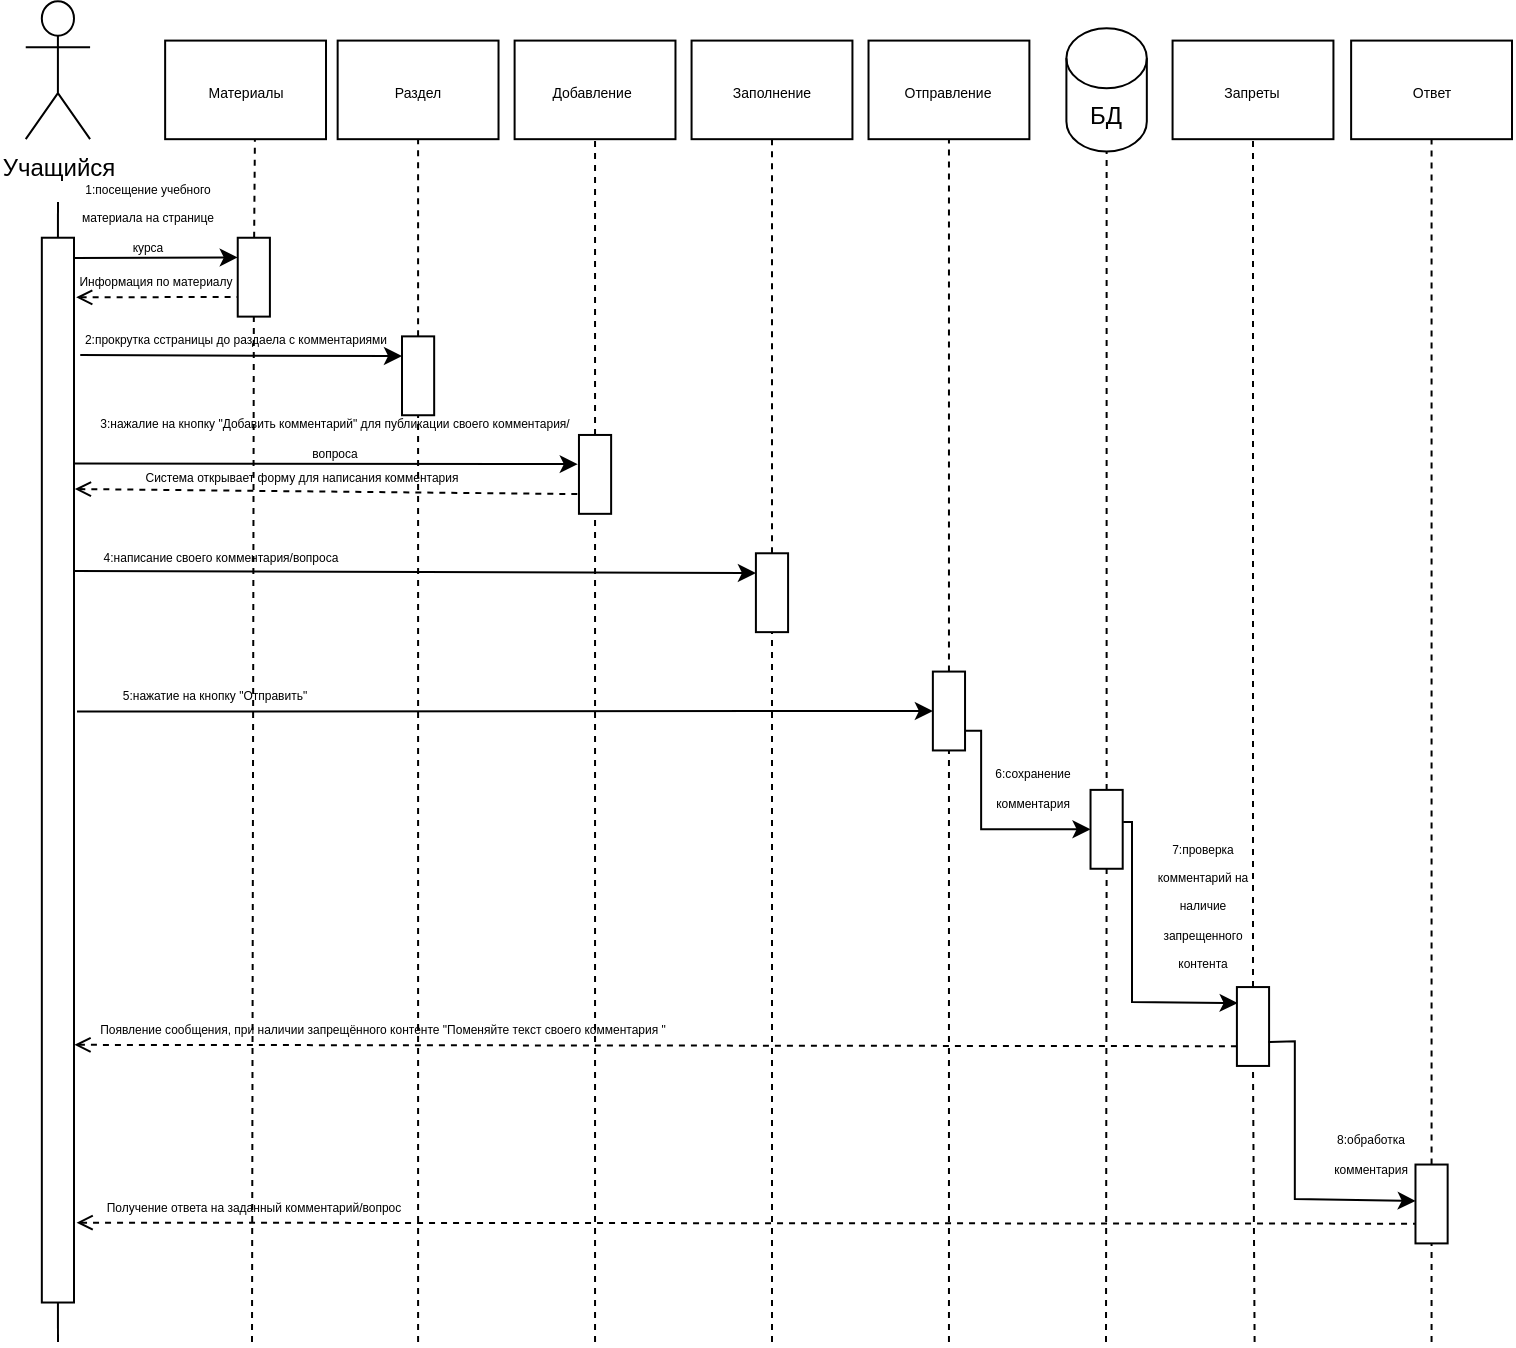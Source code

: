 <mxfile version="24.5.3" type="device">
  <diagram id="C5RBs43oDa-KdzZeNtuy" name="Page-1">
    <mxGraphModel dx="1381" dy="819" grid="0" gridSize="10" guides="1" tooltips="1" connect="1" arrows="1" fold="1" page="1" pageScale="1" pageWidth="827" pageHeight="1169" math="0" shadow="0">
      <root>
        <mxCell id="WIyWlLk6GJQsqaUBKTNV-0" />
        <mxCell id="WIyWlLk6GJQsqaUBKTNV-1" parent="WIyWlLk6GJQsqaUBKTNV-0" />
        <mxCell id="eAaCvKDAToZLjLwzJ1Pt-0" value="Учащийся&lt;div&gt;&lt;br&gt;&lt;/div&gt;" style="shape=umlActor;verticalLabelPosition=bottom;verticalAlign=top;html=1;outlineConnect=0;" parent="WIyWlLk6GJQsqaUBKTNV-1" vertex="1">
          <mxGeometry x="56.87" y="119.58" width="32.174" height="69.014" as="geometry" />
        </mxCell>
        <mxCell id="eAaCvKDAToZLjLwzJ1Pt-1" value="" style="endArrow=none;html=1;rounded=0;entryX=0.5;entryY=0;entryDx=0;entryDy=0;" parent="WIyWlLk6GJQsqaUBKTNV-1" target="eAaCvKDAToZLjLwzJ1Pt-2" edge="1">
          <mxGeometry width="50" height="50" relative="1" as="geometry">
            <mxPoint x="73" y="220" as="sourcePoint" />
            <mxPoint x="76.087" y="198.451" as="targetPoint" />
          </mxGeometry>
        </mxCell>
        <mxCell id="eAaCvKDAToZLjLwzJ1Pt-2" value="" style="rounded=0;whiteSpace=wrap;html=1;" parent="WIyWlLk6GJQsqaUBKTNV-1" vertex="1">
          <mxGeometry x="64.913" y="237.867" width="16.087" height="532.394" as="geometry" />
        </mxCell>
        <mxCell id="eAaCvKDAToZLjLwzJ1Pt-3" value="" style="endArrow=none;html=1;rounded=0;entryX=0.5;entryY=1;entryDx=0;entryDy=0;" parent="WIyWlLk6GJQsqaUBKTNV-1" target="eAaCvKDAToZLjLwzJ1Pt-2" edge="1">
          <mxGeometry width="50" height="50" relative="1" as="geometry">
            <mxPoint x="73" y="790" as="sourcePoint" />
            <mxPoint x="261.087" y="1115.352" as="targetPoint" />
          </mxGeometry>
        </mxCell>
        <mxCell id="eAaCvKDAToZLjLwzJ1Pt-4" value="&lt;span style=&quot;font-size: 7px;&quot;&gt;Материалы&lt;/span&gt;" style="rounded=0;whiteSpace=wrap;html=1;" parent="WIyWlLk6GJQsqaUBKTNV-1" vertex="1">
          <mxGeometry x="126.568" y="139.296" width="80.435" height="49.296" as="geometry" />
        </mxCell>
        <mxCell id="eAaCvKDAToZLjLwzJ1Pt-5" value="" style="endArrow=none;dashed=1;html=1;rounded=0;entryX=0.558;entryY=0.997;entryDx=0;entryDy=0;entryPerimeter=0;" parent="WIyWlLk6GJQsqaUBKTNV-1" source="eAaCvKDAToZLjLwzJ1Pt-6" target="eAaCvKDAToZLjLwzJ1Pt-4" edge="1">
          <mxGeometry width="50" height="50" relative="1" as="geometry">
            <mxPoint x="172.609" y="987.709" as="sourcePoint" />
            <mxPoint x="171" y="190" as="targetPoint" />
          </mxGeometry>
        </mxCell>
        <mxCell id="eAaCvKDAToZLjLwzJ1Pt-7" value="" style="endArrow=none;dashed=1;html=1;rounded=0;entryX=0.5;entryY=1;entryDx=0;entryDy=0;" parent="WIyWlLk6GJQsqaUBKTNV-1" target="eAaCvKDAToZLjLwzJ1Pt-6" edge="1">
          <mxGeometry width="50" height="50" relative="1" as="geometry">
            <mxPoint x="170" y="790" as="sourcePoint" />
            <mxPoint x="174.255" y="277.324" as="targetPoint" />
          </mxGeometry>
        </mxCell>
        <mxCell id="eAaCvKDAToZLjLwzJ1Pt-6" value="" style="rounded=0;whiteSpace=wrap;html=1;" parent="WIyWlLk6GJQsqaUBKTNV-1" vertex="1">
          <mxGeometry x="162.872" y="237.877" width="16.087" height="39.437" as="geometry" />
        </mxCell>
        <mxCell id="eAaCvKDAToZLjLwzJ1Pt-8" value="" style="endArrow=classic;html=1;rounded=0;exitX=1.027;exitY=0.019;exitDx=0;exitDy=0;exitPerimeter=0;entryX=0;entryY=0.25;entryDx=0;entryDy=0;" parent="WIyWlLk6GJQsqaUBKTNV-1" source="eAaCvKDAToZLjLwzJ1Pt-2" target="eAaCvKDAToZLjLwzJ1Pt-6" edge="1">
          <mxGeometry width="50" height="50" relative="1" as="geometry">
            <mxPoint x="140.435" y="267.465" as="sourcePoint" />
            <mxPoint x="180.652" y="218.169" as="targetPoint" />
          </mxGeometry>
        </mxCell>
        <mxCell id="eAaCvKDAToZLjLwzJ1Pt-9" value="" style="endArrow=none;dashed=1;html=1;rounded=0;exitX=1.067;exitY=0.056;exitDx=0;exitDy=0;exitPerimeter=0;entryX=0;entryY=0.75;entryDx=0;entryDy=0;endFill=0;startArrow=open;startFill=0;" parent="WIyWlLk6GJQsqaUBKTNV-1" source="eAaCvKDAToZLjLwzJ1Pt-2" target="eAaCvKDAToZLjLwzJ1Pt-6" edge="1">
          <mxGeometry width="50" height="50" relative="1" as="geometry">
            <mxPoint x="140.435" y="267.465" as="sourcePoint" />
            <mxPoint x="180.652" y="218.169" as="targetPoint" />
          </mxGeometry>
        </mxCell>
        <mxCell id="eAaCvKDAToZLjLwzJ1Pt-10" value="&lt;font style=&quot;font-size: 6px;&quot;&gt;Информация по материалу&lt;/font&gt;" style="text;html=1;align=center;verticalAlign=middle;whiteSpace=wrap;rounded=0;" parent="WIyWlLk6GJQsqaUBKTNV-1" vertex="1">
          <mxGeometry x="81" y="237.87" width="81.87" height="39.44" as="geometry" />
        </mxCell>
        <mxCell id="eAaCvKDAToZLjLwzJ1Pt-11" value="&lt;font style=&quot;font-size: 6px;&quot;&gt;1:посещение учебного материала на странице курса&lt;/font&gt;" style="text;html=1;align=center;verticalAlign=middle;whiteSpace=wrap;rounded=0;" parent="WIyWlLk6GJQsqaUBKTNV-1" vertex="1">
          <mxGeometry x="84.13" y="210.999" width="68.37" height="29.577" as="geometry" />
        </mxCell>
        <mxCell id="eAaCvKDAToZLjLwzJ1Pt-12" value="&lt;font style=&quot;font-size: 7px;&quot;&gt;Раздел&lt;/font&gt;" style="rounded=0;whiteSpace=wrap;html=1;" parent="WIyWlLk6GJQsqaUBKTNV-1" vertex="1">
          <mxGeometry x="212.826" y="139.296" width="80.435" height="49.296" as="geometry" />
        </mxCell>
        <mxCell id="eAaCvKDAToZLjLwzJ1Pt-13" value="" style="endArrow=none;dashed=1;html=1;rounded=0;entryX=0.5;entryY=1;entryDx=0;entryDy=0;" parent="WIyWlLk6GJQsqaUBKTNV-1" source="eAaCvKDAToZLjLwzJ1Pt-15" target="eAaCvKDAToZLjLwzJ1Pt-12" edge="1">
          <mxGeometry width="50" height="50" relative="1" as="geometry">
            <mxPoint x="285.217" y="987.709" as="sourcePoint" />
            <mxPoint x="413.913" y="237.887" as="targetPoint" />
          </mxGeometry>
        </mxCell>
        <mxCell id="eAaCvKDAToZLjLwzJ1Pt-14" value="" style="endArrow=none;dashed=1;html=1;rounded=0;entryX=0.5;entryY=1;entryDx=0;entryDy=0;" parent="WIyWlLk6GJQsqaUBKTNV-1" target="eAaCvKDAToZLjLwzJ1Pt-15" edge="1">
          <mxGeometry width="50" height="50" relative="1" as="geometry">
            <mxPoint x="253.043" y="790" as="sourcePoint" />
            <mxPoint x="285.217" y="188.592" as="targetPoint" />
          </mxGeometry>
        </mxCell>
        <mxCell id="eAaCvKDAToZLjLwzJ1Pt-15" value="" style="rounded=0;whiteSpace=wrap;html=1;" parent="WIyWlLk6GJQsqaUBKTNV-1" vertex="1">
          <mxGeometry x="245" y="287.183" width="16.087" height="39.437" as="geometry" />
        </mxCell>
        <mxCell id="eAaCvKDAToZLjLwzJ1Pt-17" value="" style="endArrow=none;dashed=1;html=1;rounded=0;exitX=1.08;exitY=0.925;exitDx=0;exitDy=0;exitPerimeter=0;entryX=0;entryY=0.75;entryDx=0;entryDy=0;endFill=0;startArrow=open;startFill=0;" parent="WIyWlLk6GJQsqaUBKTNV-1" source="eAaCvKDAToZLjLwzJ1Pt-2" target="eAaCvKDAToZLjLwzJ1Pt-63" edge="1">
          <mxGeometry width="50" height="50" relative="1" as="geometry">
            <mxPoint x="662.457" y="730.845" as="sourcePoint" />
            <mxPoint x="735.652" y="731.831" as="targetPoint" />
          </mxGeometry>
        </mxCell>
        <mxCell id="eAaCvKDAToZLjLwzJ1Pt-18" value="" style="endArrow=classic;html=1;rounded=0;exitX=1.049;exitY=0.013;exitDx=0;exitDy=0;exitPerimeter=0;entryX=0;entryY=0.25;entryDx=0;entryDy=0;" parent="WIyWlLk6GJQsqaUBKTNV-1" target="eAaCvKDAToZLjLwzJ1Pt-15" edge="1">
          <mxGeometry width="50" height="50" relative="1" as="geometry">
            <mxPoint x="84.13" y="296.549" as="sourcePoint" />
            <mxPoint x="155.717" y="297.535" as="targetPoint" />
          </mxGeometry>
        </mxCell>
        <mxCell id="eAaCvKDAToZLjLwzJ1Pt-20" value="&lt;font style=&quot;font-size: 6px;&quot;&gt;2:прокрутка сстраницы до раздаела с комментариями&lt;/font&gt;" style="text;html=1;align=center;verticalAlign=middle;whiteSpace=wrap;rounded=0;" parent="WIyWlLk6GJQsqaUBKTNV-1" vertex="1">
          <mxGeometry x="84.13" y="277.32" width="155.83" height="19.72" as="geometry" />
        </mxCell>
        <mxCell id="eAaCvKDAToZLjLwzJ1Pt-21" value="&lt;span style=&quot;font-size: 7px;&quot;&gt;Добавление&amp;nbsp;&lt;/span&gt;" style="rounded=0;whiteSpace=wrap;html=1;" parent="WIyWlLk6GJQsqaUBKTNV-1" vertex="1">
          <mxGeometry x="301.304" y="139.296" width="80.435" height="49.296" as="geometry" />
        </mxCell>
        <mxCell id="eAaCvKDAToZLjLwzJ1Pt-22" value="" style="endArrow=none;dashed=1;html=1;rounded=0;entryX=0.5;entryY=1;entryDx=0;entryDy=0;" parent="WIyWlLk6GJQsqaUBKTNV-1" source="eAaCvKDAToZLjLwzJ1Pt-24" target="eAaCvKDAToZLjLwzJ1Pt-21" edge="1">
          <mxGeometry width="50" height="50" relative="1" as="geometry">
            <mxPoint x="373.696" y="987.709" as="sourcePoint" />
            <mxPoint x="502.391" y="237.887" as="targetPoint" />
          </mxGeometry>
        </mxCell>
        <mxCell id="eAaCvKDAToZLjLwzJ1Pt-23" value="" style="endArrow=none;dashed=1;html=1;rounded=0;entryX=0.5;entryY=1;entryDx=0;entryDy=0;" parent="WIyWlLk6GJQsqaUBKTNV-1" target="eAaCvKDAToZLjLwzJ1Pt-24" edge="1">
          <mxGeometry width="50" height="50" relative="1" as="geometry">
            <mxPoint x="341.522" y="790" as="sourcePoint" />
            <mxPoint x="373.696" y="188.592" as="targetPoint" />
          </mxGeometry>
        </mxCell>
        <mxCell id="eAaCvKDAToZLjLwzJ1Pt-24" value="" style="rounded=0;whiteSpace=wrap;html=1;" parent="WIyWlLk6GJQsqaUBKTNV-1" vertex="1">
          <mxGeometry x="333.478" y="336.479" width="16.087" height="39.437" as="geometry" />
        </mxCell>
        <mxCell id="eAaCvKDAToZLjLwzJ1Pt-25" value="" style="endArrow=classic;html=1;rounded=0;exitX=0.978;exitY=0.212;exitDx=0;exitDy=0;exitPerimeter=0;entryX=-0.037;entryY=0.37;entryDx=0;entryDy=0;entryPerimeter=0;" parent="WIyWlLk6GJQsqaUBKTNV-1" source="eAaCvKDAToZLjLwzJ1Pt-2" target="eAaCvKDAToZLjLwzJ1Pt-24" edge="1">
          <mxGeometry width="50" height="50" relative="1" as="geometry">
            <mxPoint x="172.609" y="296.549" as="sourcePoint" />
            <mxPoint x="244.196" y="297.535" as="targetPoint" />
          </mxGeometry>
        </mxCell>
        <mxCell id="eAaCvKDAToZLjLwzJ1Pt-26" value="&lt;font style=&quot;font-size: 6px;&quot;&gt;4:написание своего комментария/вопроса&lt;/font&gt;" style="text;html=1;align=center;verticalAlign=middle;whiteSpace=wrap;rounded=0;" parent="WIyWlLk6GJQsqaUBKTNV-1" vertex="1">
          <mxGeometry x="92.17" y="385.77" width="124.83" height="19.72" as="geometry" />
        </mxCell>
        <mxCell id="eAaCvKDAToZLjLwzJ1Pt-27" value="&lt;font style=&quot;font-size: 7px;&quot;&gt;Заполнение&lt;/font&gt;" style="rounded=0;whiteSpace=wrap;html=1;" parent="WIyWlLk6GJQsqaUBKTNV-1" vertex="1">
          <mxGeometry x="389.783" y="139.296" width="80.435" height="49.296" as="geometry" />
        </mxCell>
        <mxCell id="eAaCvKDAToZLjLwzJ1Pt-28" value="" style="endArrow=none;dashed=1;html=1;rounded=0;entryX=0.5;entryY=1;entryDx=0;entryDy=0;" parent="WIyWlLk6GJQsqaUBKTNV-1" source="eAaCvKDAToZLjLwzJ1Pt-30" target="eAaCvKDAToZLjLwzJ1Pt-27" edge="1">
          <mxGeometry width="50" height="50" relative="1" as="geometry">
            <mxPoint x="462.174" y="987.709" as="sourcePoint" />
            <mxPoint x="590.87" y="237.887" as="targetPoint" />
          </mxGeometry>
        </mxCell>
        <mxCell id="eAaCvKDAToZLjLwzJ1Pt-29" value="" style="endArrow=none;dashed=1;html=1;rounded=0;entryX=0.5;entryY=1;entryDx=0;entryDy=0;" parent="WIyWlLk6GJQsqaUBKTNV-1" target="eAaCvKDAToZLjLwzJ1Pt-30" edge="1">
          <mxGeometry width="50" height="50" relative="1" as="geometry">
            <mxPoint x="430" y="790" as="sourcePoint" />
            <mxPoint x="462.174" y="188.592" as="targetPoint" />
          </mxGeometry>
        </mxCell>
        <mxCell id="eAaCvKDAToZLjLwzJ1Pt-30" value="" style="rounded=0;whiteSpace=wrap;html=1;" parent="WIyWlLk6GJQsqaUBKTNV-1" vertex="1">
          <mxGeometry x="421.957" y="395.634" width="16.087" height="39.437" as="geometry" />
        </mxCell>
        <mxCell id="eAaCvKDAToZLjLwzJ1Pt-31" value="" style="endArrow=classic;html=1;rounded=0;entryX=0;entryY=0.25;entryDx=0;entryDy=0;exitX=1.027;exitY=0.313;exitDx=0;exitDy=0;exitPerimeter=0;" parent="WIyWlLk6GJQsqaUBKTNV-1" source="eAaCvKDAToZLjLwzJ1Pt-2" target="eAaCvKDAToZLjLwzJ1Pt-30" edge="1">
          <mxGeometry width="50" height="50" relative="1" as="geometry">
            <mxPoint x="172.609" y="405.493" as="sourcePoint" />
            <mxPoint x="332.674" y="297.535" as="targetPoint" />
          </mxGeometry>
        </mxCell>
        <mxCell id="eAaCvKDAToZLjLwzJ1Pt-32" value="&lt;font style=&quot;font-size: 6px;&quot;&gt;3:нажалие на кнопку &quot;Добавить комментарий&quot; для публикации своего комментария/вопроса&lt;/font&gt;" style="text;html=1;align=center;verticalAlign=middle;whiteSpace=wrap;rounded=0;" parent="WIyWlLk6GJQsqaUBKTNV-1" vertex="1">
          <mxGeometry x="84.13" y="326.62" width="255.35" height="19.72" as="geometry" />
        </mxCell>
        <mxCell id="eAaCvKDAToZLjLwzJ1Pt-33" value="" style="endArrow=none;dashed=1;html=1;rounded=0;exitX=1.027;exitY=0.236;exitDx=0;exitDy=0;exitPerimeter=0;entryX=0;entryY=0.75;entryDx=0;entryDy=0;endFill=0;startArrow=open;startFill=0;" parent="WIyWlLk6GJQsqaUBKTNV-1" source="eAaCvKDAToZLjLwzJ1Pt-2" target="eAaCvKDAToZLjLwzJ1Pt-24" edge="1">
          <mxGeometry width="50" height="50" relative="1" as="geometry">
            <mxPoint x="187.891" y="395.634" as="sourcePoint" />
            <mxPoint x="261.087" y="396.62" as="targetPoint" />
          </mxGeometry>
        </mxCell>
        <mxCell id="eAaCvKDAToZLjLwzJ1Pt-34" value="&lt;font style=&quot;font-size: 6px;&quot;&gt;Система открывает форму для написания комментария&lt;/font&gt;" style="text;html=1;align=center;verticalAlign=middle;whiteSpace=wrap;rounded=0;" parent="WIyWlLk6GJQsqaUBKTNV-1" vertex="1">
          <mxGeometry x="92.17" y="346.34" width="205.83" height="19.72" as="geometry" />
        </mxCell>
        <mxCell id="eAaCvKDAToZLjLwzJ1Pt-35" value="&lt;font style=&quot;font-size: 7px;&quot;&gt;Отправление&lt;/font&gt;" style="rounded=0;whiteSpace=wrap;html=1;" parent="WIyWlLk6GJQsqaUBKTNV-1" vertex="1">
          <mxGeometry x="478.261" y="139.296" width="80.435" height="49.296" as="geometry" />
        </mxCell>
        <mxCell id="eAaCvKDAToZLjLwzJ1Pt-36" value="" style="endArrow=none;dashed=1;html=1;rounded=0;entryX=0.5;entryY=1;entryDx=0;entryDy=0;exitX=0.5;exitY=0;exitDx=0;exitDy=0;" parent="WIyWlLk6GJQsqaUBKTNV-1" source="eAaCvKDAToZLjLwzJ1Pt-39" target="eAaCvKDAToZLjLwzJ1Pt-35" edge="1">
          <mxGeometry width="50" height="50" relative="1" as="geometry">
            <mxPoint x="518.478" y="395.634" as="sourcePoint" />
            <mxPoint x="679.348" y="237.887" as="targetPoint" />
          </mxGeometry>
        </mxCell>
        <mxCell id="eAaCvKDAToZLjLwzJ1Pt-37" value="" style="endArrow=none;dashed=1;html=1;rounded=0;entryX=0.5;entryY=1;entryDx=0;entryDy=0;" parent="WIyWlLk6GJQsqaUBKTNV-1" target="eAaCvKDAToZLjLwzJ1Pt-39" edge="1">
          <mxGeometry width="50" height="50" relative="1" as="geometry">
            <mxPoint x="518.478" y="790" as="sourcePoint" />
            <mxPoint x="518.478" y="435.07" as="targetPoint" />
          </mxGeometry>
        </mxCell>
        <mxCell id="eAaCvKDAToZLjLwzJ1Pt-38" value="" style="endArrow=classic;html=1;rounded=0;entryX=0;entryY=0.5;entryDx=0;entryDy=0;exitX=1.093;exitY=0.445;exitDx=0;exitDy=0;exitPerimeter=0;" parent="WIyWlLk6GJQsqaUBKTNV-1" source="eAaCvKDAToZLjLwzJ1Pt-2" target="eAaCvKDAToZLjLwzJ1Pt-39" edge="1">
          <mxGeometry width="50" height="50" relative="1" as="geometry">
            <mxPoint x="172.609" y="405.493" as="sourcePoint" />
            <mxPoint x="510.435" y="405.493" as="targetPoint" />
          </mxGeometry>
        </mxCell>
        <mxCell id="eAaCvKDAToZLjLwzJ1Pt-39" value="" style="rounded=0;whiteSpace=wrap;html=1;" parent="WIyWlLk6GJQsqaUBKTNV-1" vertex="1">
          <mxGeometry x="510.435" y="454.789" width="16.087" height="39.437" as="geometry" />
        </mxCell>
        <mxCell id="eAaCvKDAToZLjLwzJ1Pt-41" value="&lt;font style=&quot;font-size: 6px;&quot;&gt;5:нажатие на кнопку &quot;Отправить&quot;&lt;/font&gt;" style="text;html=1;align=center;verticalAlign=middle;whiteSpace=wrap;rounded=0;" parent="WIyWlLk6GJQsqaUBKTNV-1" vertex="1">
          <mxGeometry x="96" y="454.79" width="111" height="19.72" as="geometry" />
        </mxCell>
        <mxCell id="eAaCvKDAToZLjLwzJ1Pt-46" value="&lt;font style=&quot;font-size: 7px;&quot;&gt;Запреты&lt;/font&gt;" style="rounded=0;whiteSpace=wrap;html=1;" parent="WIyWlLk6GJQsqaUBKTNV-1" vertex="1">
          <mxGeometry x="630.283" y="139.296" width="80.435" height="49.296" as="geometry" />
        </mxCell>
        <mxCell id="eAaCvKDAToZLjLwzJ1Pt-47" value="" style="endArrow=none;dashed=1;html=1;rounded=0;entryX=0.5;entryY=1;entryDx=0;entryDy=0;exitX=0.5;exitY=0;exitDx=0;exitDy=0;" parent="WIyWlLk6GJQsqaUBKTNV-1" source="eAaCvKDAToZLjLwzJ1Pt-50" target="eAaCvKDAToZLjLwzJ1Pt-46" edge="1">
          <mxGeometry width="50" height="50" relative="1" as="geometry">
            <mxPoint x="606.152" y="395.634" as="sourcePoint" />
            <mxPoint x="767.022" y="237.887" as="targetPoint" />
          </mxGeometry>
        </mxCell>
        <mxCell id="eAaCvKDAToZLjLwzJ1Pt-48" value="" style="endArrow=none;dashed=1;html=1;rounded=0;entryX=0.5;entryY=1;entryDx=0;entryDy=0;" parent="WIyWlLk6GJQsqaUBKTNV-1" target="eAaCvKDAToZLjLwzJ1Pt-50" edge="1">
          <mxGeometry width="50" height="50" relative="1" as="geometry">
            <mxPoint x="671.304" y="790" as="sourcePoint" />
            <mxPoint x="606.152" y="435.07" as="targetPoint" />
          </mxGeometry>
        </mxCell>
        <mxCell id="eAaCvKDAToZLjLwzJ1Pt-49" value="" style="endArrow=classic;html=1;rounded=0;exitX=1;exitY=0.75;exitDx=0;exitDy=0;entryX=0;entryY=0.5;entryDx=0;entryDy=0;" parent="WIyWlLk6GJQsqaUBKTNV-1" source="eAaCvKDAToZLjLwzJ1Pt-39" target="eAaCvKDAToZLjLwzJ1Pt-57" edge="1">
          <mxGeometry width="50" height="50" relative="1" as="geometry">
            <mxPoint x="172.609" y="473.521" as="sourcePoint" />
            <mxPoint x="590.87" y="543.521" as="targetPoint" />
            <Array as="points">
              <mxPoint x="534.565" y="484.366" />
              <mxPoint x="534.565" y="533.662" />
            </Array>
          </mxGeometry>
        </mxCell>
        <mxCell id="eAaCvKDAToZLjLwzJ1Pt-50" value="" style="rounded=0;whiteSpace=wrap;html=1;" parent="WIyWlLk6GJQsqaUBKTNV-1" vertex="1">
          <mxGeometry x="662.457" y="612.535" width="16.087" height="39.437" as="geometry" />
        </mxCell>
        <mxCell id="eAaCvKDAToZLjLwzJ1Pt-51" value="&lt;font style=&quot;font-size: 6px;&quot;&gt;7:проверка комментарий на наличие запрещенного контента&lt;/font&gt;" style="text;html=1;align=center;verticalAlign=middle;whiteSpace=wrap;rounded=0;" parent="WIyWlLk6GJQsqaUBKTNV-1" vertex="1">
          <mxGeometry x="617.418" y="540.0" width="57.109" height="59.155" as="geometry" />
        </mxCell>
        <mxCell id="eAaCvKDAToZLjLwzJ1Pt-52" value="" style="endArrow=none;dashed=1;html=1;rounded=0;exitX=1.014;exitY=0.758;exitDx=0;exitDy=0;exitPerimeter=0;entryX=0;entryY=0.75;entryDx=0;entryDy=0;endFill=0;startArrow=open;startFill=0;" parent="WIyWlLk6GJQsqaUBKTNV-1" source="eAaCvKDAToZLjLwzJ1Pt-2" target="eAaCvKDAToZLjLwzJ1Pt-50" edge="1">
          <mxGeometry width="50" height="50" relative="1" as="geometry">
            <mxPoint x="517.674" y="553.38" as="sourcePoint" />
            <mxPoint x="590.87" y="554.366" as="targetPoint" />
          </mxGeometry>
        </mxCell>
        <mxCell id="eAaCvKDAToZLjLwzJ1Pt-53" value="&lt;span style=&quot;font-size: 6px;&quot;&gt;Появление сообщения, при наличии запрещённого контенте &quot;Поменяйте текст своего комментария &quot;&lt;/span&gt;" style="text;html=1;align=center;verticalAlign=middle;whiteSpace=wrap;rounded=0;" parent="WIyWlLk6GJQsqaUBKTNV-1" vertex="1">
          <mxGeometry x="92.17" y="622.39" width="286.83" height="19.72" as="geometry" />
        </mxCell>
        <mxCell id="eAaCvKDAToZLjLwzJ1Pt-54" value="БД" style="shape=cylinder3;whiteSpace=wrap;html=1;boundedLbl=1;backgroundOutline=1;size=15;" parent="WIyWlLk6GJQsqaUBKTNV-1" vertex="1">
          <mxGeometry x="577.199" y="133.134" width="40.217" height="61.62" as="geometry" />
        </mxCell>
        <mxCell id="eAaCvKDAToZLjLwzJ1Pt-55" value="" style="endArrow=none;dashed=1;html=1;rounded=0;entryX=0.5;entryY=1;entryDx=0;entryDy=0;exitX=0.5;exitY=0;exitDx=0;exitDy=0;entryPerimeter=0;" parent="WIyWlLk6GJQsqaUBKTNV-1" source="eAaCvKDAToZLjLwzJ1Pt-57" target="eAaCvKDAToZLjLwzJ1Pt-54" edge="1">
          <mxGeometry width="50" height="50" relative="1" as="geometry">
            <mxPoint x="684.978" y="415.352" as="sourcePoint" />
            <mxPoint x="684.978" y="208.31" as="targetPoint" />
          </mxGeometry>
        </mxCell>
        <mxCell id="eAaCvKDAToZLjLwzJ1Pt-56" value="" style="endArrow=none;dashed=1;html=1;rounded=0;entryX=0.5;entryY=1;entryDx=0;entryDy=0;" parent="WIyWlLk6GJQsqaUBKTNV-1" target="eAaCvKDAToZLjLwzJ1Pt-57" edge="1">
          <mxGeometry width="50" height="50" relative="1" as="geometry">
            <mxPoint x="597" y="790" as="sourcePoint" />
            <mxPoint x="684.978" y="454.789" as="targetPoint" />
          </mxGeometry>
        </mxCell>
        <mxCell id="eAaCvKDAToZLjLwzJ1Pt-57" value="" style="rounded=0;whiteSpace=wrap;html=1;" parent="WIyWlLk6GJQsqaUBKTNV-1" vertex="1">
          <mxGeometry x="589.264" y="513.944" width="16.087" height="39.437" as="geometry" />
        </mxCell>
        <mxCell id="eAaCvKDAToZLjLwzJ1Pt-58" value="" style="endArrow=classic;html=1;rounded=0;entryX=0.023;entryY=0.203;entryDx=0;entryDy=0;exitX=1.016;exitY=0.406;exitDx=0;exitDy=0;exitPerimeter=0;entryPerimeter=0;" parent="WIyWlLk6GJQsqaUBKTNV-1" target="eAaCvKDAToZLjLwzJ1Pt-50" edge="1" source="eAaCvKDAToZLjLwzJ1Pt-57">
          <mxGeometry width="50" height="50" relative="1" as="geometry">
            <mxPoint x="594.891" y="543.521" as="sourcePoint" />
            <mxPoint x="647.978" y="622.394" as="targetPoint" />
            <Array as="points">
              <mxPoint x="610" y="530" />
              <mxPoint x="610" y="590" />
              <mxPoint x="610" y="620" />
            </Array>
          </mxGeometry>
        </mxCell>
        <mxCell id="eAaCvKDAToZLjLwzJ1Pt-59" value="&lt;font style=&quot;font-size: 6px;&quot;&gt;6:сохранение комментария&lt;/font&gt;" style="text;html=1;align=center;verticalAlign=middle;whiteSpace=wrap;rounded=0;" parent="WIyWlLk6GJQsqaUBKTNV-1" vertex="1">
          <mxGeometry x="542.609" y="494.225" width="34.587" height="34.507" as="geometry" />
        </mxCell>
        <mxCell id="eAaCvKDAToZLjLwzJ1Pt-60" value="&lt;span style=&quot;font-size: 7px;&quot;&gt;Ответ&lt;/span&gt;" style="rounded=0;whiteSpace=wrap;html=1;" parent="WIyWlLk6GJQsqaUBKTNV-1" vertex="1">
          <mxGeometry x="719.565" y="139.296" width="80.435" height="49.296" as="geometry" />
        </mxCell>
        <mxCell id="eAaCvKDAToZLjLwzJ1Pt-61" value="" style="endArrow=none;dashed=1;html=1;rounded=0;entryX=0.5;entryY=1;entryDx=0;entryDy=0;exitX=0.5;exitY=0;exitDx=0;exitDy=0;" parent="WIyWlLk6GJQsqaUBKTNV-1" source="eAaCvKDAToZLjLwzJ1Pt-63" target="eAaCvKDAToZLjLwzJ1Pt-60" edge="1">
          <mxGeometry width="50" height="50" relative="1" as="geometry">
            <mxPoint x="751.739" y="395.634" as="sourcePoint" />
            <mxPoint x="912.609" y="237.887" as="targetPoint" />
          </mxGeometry>
        </mxCell>
        <mxCell id="eAaCvKDAToZLjLwzJ1Pt-62" value="" style="endArrow=none;dashed=1;html=1;rounded=0;entryX=0.5;entryY=1;entryDx=0;entryDy=0;" parent="WIyWlLk6GJQsqaUBKTNV-1" target="eAaCvKDAToZLjLwzJ1Pt-63" edge="1">
          <mxGeometry width="50" height="50" relative="1" as="geometry">
            <mxPoint x="759.783" y="790" as="sourcePoint" />
            <mxPoint x="751.739" y="435.07" as="targetPoint" />
          </mxGeometry>
        </mxCell>
        <mxCell id="eAaCvKDAToZLjLwzJ1Pt-63" value="" style="rounded=0;whiteSpace=wrap;html=1;" parent="WIyWlLk6GJQsqaUBKTNV-1" vertex="1">
          <mxGeometry x="751.739" y="701.268" width="16.087" height="39.437" as="geometry" />
        </mxCell>
        <mxCell id="eAaCvKDAToZLjLwzJ1Pt-64" value="" style="endArrow=classic;html=1;rounded=0;entryX=0.008;entryY=0.461;entryDx=0;entryDy=0;exitX=0.983;exitY=0.698;exitDx=0;exitDy=0;exitPerimeter=0;entryPerimeter=0;" parent="WIyWlLk6GJQsqaUBKTNV-1" source="eAaCvKDAToZLjLwzJ1Pt-50" target="eAaCvKDAToZLjLwzJ1Pt-63" edge="1">
          <mxGeometry width="50" height="50" relative="1" as="geometry">
            <mxPoint x="682.565" y="639.648" as="sourcePoint" />
            <mxPoint x="735.652" y="718.521" as="targetPoint" />
            <Array as="points">
              <mxPoint x="691.413" y="639.648" />
              <mxPoint x="691.413" y="688.944" />
              <mxPoint x="691.413" y="718.521" />
            </Array>
          </mxGeometry>
        </mxCell>
        <mxCell id="eAaCvKDAToZLjLwzJ1Pt-65" value="&lt;font style=&quot;font-size: 6px;&quot;&gt;8:обработка комментария&lt;/font&gt;" style="text;html=1;align=center;verticalAlign=middle;whiteSpace=wrap;rounded=0;" parent="WIyWlLk6GJQsqaUBKTNV-1" vertex="1">
          <mxGeometry x="711.522" y="676.62" width="34.587" height="34.507" as="geometry" />
        </mxCell>
        <mxCell id="eAaCvKDAToZLjLwzJ1Pt-66" value="&lt;span style=&quot;font-size: 6px;&quot;&gt;Получение ответа на заданный комментарий/вопрос&lt;/span&gt;" style="text;html=1;align=center;verticalAlign=middle;whiteSpace=wrap;rounded=0;" parent="WIyWlLk6GJQsqaUBKTNV-1" vertex="1">
          <mxGeometry x="92.17" y="711.13" width="157.83" height="19.72" as="geometry" />
        </mxCell>
      </root>
    </mxGraphModel>
  </diagram>
</mxfile>
